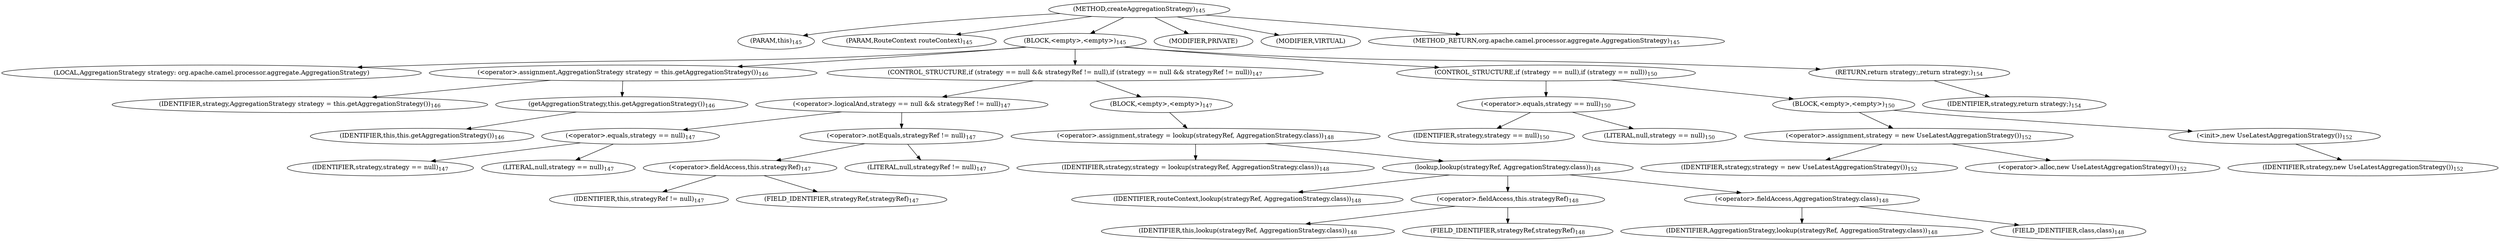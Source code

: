 digraph "createAggregationStrategy" {  
"379" [label = <(METHOD,createAggregationStrategy)<SUB>145</SUB>> ]
"31" [label = <(PARAM,this)<SUB>145</SUB>> ]
"380" [label = <(PARAM,RouteContext routeContext)<SUB>145</SUB>> ]
"381" [label = <(BLOCK,&lt;empty&gt;,&lt;empty&gt;)<SUB>145</SUB>> ]
"33" [label = <(LOCAL,AggregationStrategy strategy: org.apache.camel.processor.aggregate.AggregationStrategy)> ]
"382" [label = <(&lt;operator&gt;.assignment,AggregationStrategy strategy = this.getAggregationStrategy())<SUB>146</SUB>> ]
"383" [label = <(IDENTIFIER,strategy,AggregationStrategy strategy = this.getAggregationStrategy())<SUB>146</SUB>> ]
"384" [label = <(getAggregationStrategy,this.getAggregationStrategy())<SUB>146</SUB>> ]
"30" [label = <(IDENTIFIER,this,this.getAggregationStrategy())<SUB>146</SUB>> ]
"385" [label = <(CONTROL_STRUCTURE,if (strategy == null &amp;&amp; strategyRef != null),if (strategy == null &amp;&amp; strategyRef != null))<SUB>147</SUB>> ]
"386" [label = <(&lt;operator&gt;.logicalAnd,strategy == null &amp;&amp; strategyRef != null)<SUB>147</SUB>> ]
"387" [label = <(&lt;operator&gt;.equals,strategy == null)<SUB>147</SUB>> ]
"388" [label = <(IDENTIFIER,strategy,strategy == null)<SUB>147</SUB>> ]
"389" [label = <(LITERAL,null,strategy == null)<SUB>147</SUB>> ]
"390" [label = <(&lt;operator&gt;.notEquals,strategyRef != null)<SUB>147</SUB>> ]
"391" [label = <(&lt;operator&gt;.fieldAccess,this.strategyRef)<SUB>147</SUB>> ]
"392" [label = <(IDENTIFIER,this,strategyRef != null)<SUB>147</SUB>> ]
"393" [label = <(FIELD_IDENTIFIER,strategyRef,strategyRef)<SUB>147</SUB>> ]
"394" [label = <(LITERAL,null,strategyRef != null)<SUB>147</SUB>> ]
"395" [label = <(BLOCK,&lt;empty&gt;,&lt;empty&gt;)<SUB>147</SUB>> ]
"396" [label = <(&lt;operator&gt;.assignment,strategy = lookup(strategyRef, AggregationStrategy.class))<SUB>148</SUB>> ]
"397" [label = <(IDENTIFIER,strategy,strategy = lookup(strategyRef, AggregationStrategy.class))<SUB>148</SUB>> ]
"398" [label = <(lookup,lookup(strategyRef, AggregationStrategy.class))<SUB>148</SUB>> ]
"399" [label = <(IDENTIFIER,routeContext,lookup(strategyRef, AggregationStrategy.class))<SUB>148</SUB>> ]
"400" [label = <(&lt;operator&gt;.fieldAccess,this.strategyRef)<SUB>148</SUB>> ]
"401" [label = <(IDENTIFIER,this,lookup(strategyRef, AggregationStrategy.class))<SUB>148</SUB>> ]
"402" [label = <(FIELD_IDENTIFIER,strategyRef,strategyRef)<SUB>148</SUB>> ]
"403" [label = <(&lt;operator&gt;.fieldAccess,AggregationStrategy.class)<SUB>148</SUB>> ]
"404" [label = <(IDENTIFIER,AggregationStrategy,lookup(strategyRef, AggregationStrategy.class))<SUB>148</SUB>> ]
"405" [label = <(FIELD_IDENTIFIER,class,class)<SUB>148</SUB>> ]
"406" [label = <(CONTROL_STRUCTURE,if (strategy == null),if (strategy == null))<SUB>150</SUB>> ]
"407" [label = <(&lt;operator&gt;.equals,strategy == null)<SUB>150</SUB>> ]
"408" [label = <(IDENTIFIER,strategy,strategy == null)<SUB>150</SUB>> ]
"409" [label = <(LITERAL,null,strategy == null)<SUB>150</SUB>> ]
"410" [label = <(BLOCK,&lt;empty&gt;,&lt;empty&gt;)<SUB>150</SUB>> ]
"411" [label = <(&lt;operator&gt;.assignment,strategy = new UseLatestAggregationStrategy())<SUB>152</SUB>> ]
"412" [label = <(IDENTIFIER,strategy,strategy = new UseLatestAggregationStrategy())<SUB>152</SUB>> ]
"413" [label = <(&lt;operator&gt;.alloc,new UseLatestAggregationStrategy())<SUB>152</SUB>> ]
"414" [label = <(&lt;init&gt;,new UseLatestAggregationStrategy())<SUB>152</SUB>> ]
"32" [label = <(IDENTIFIER,strategy,new UseLatestAggregationStrategy())<SUB>152</SUB>> ]
"415" [label = <(RETURN,return strategy;,return strategy;)<SUB>154</SUB>> ]
"416" [label = <(IDENTIFIER,strategy,return strategy;)<SUB>154</SUB>> ]
"417" [label = <(MODIFIER,PRIVATE)> ]
"418" [label = <(MODIFIER,VIRTUAL)> ]
"419" [label = <(METHOD_RETURN,org.apache.camel.processor.aggregate.AggregationStrategy)<SUB>145</SUB>> ]
  "379" -> "31" 
  "379" -> "380" 
  "379" -> "381" 
  "379" -> "417" 
  "379" -> "418" 
  "379" -> "419" 
  "381" -> "33" 
  "381" -> "382" 
  "381" -> "385" 
  "381" -> "406" 
  "381" -> "415" 
  "382" -> "383" 
  "382" -> "384" 
  "384" -> "30" 
  "385" -> "386" 
  "385" -> "395" 
  "386" -> "387" 
  "386" -> "390" 
  "387" -> "388" 
  "387" -> "389" 
  "390" -> "391" 
  "390" -> "394" 
  "391" -> "392" 
  "391" -> "393" 
  "395" -> "396" 
  "396" -> "397" 
  "396" -> "398" 
  "398" -> "399" 
  "398" -> "400" 
  "398" -> "403" 
  "400" -> "401" 
  "400" -> "402" 
  "403" -> "404" 
  "403" -> "405" 
  "406" -> "407" 
  "406" -> "410" 
  "407" -> "408" 
  "407" -> "409" 
  "410" -> "411" 
  "410" -> "414" 
  "411" -> "412" 
  "411" -> "413" 
  "414" -> "32" 
  "415" -> "416" 
}
